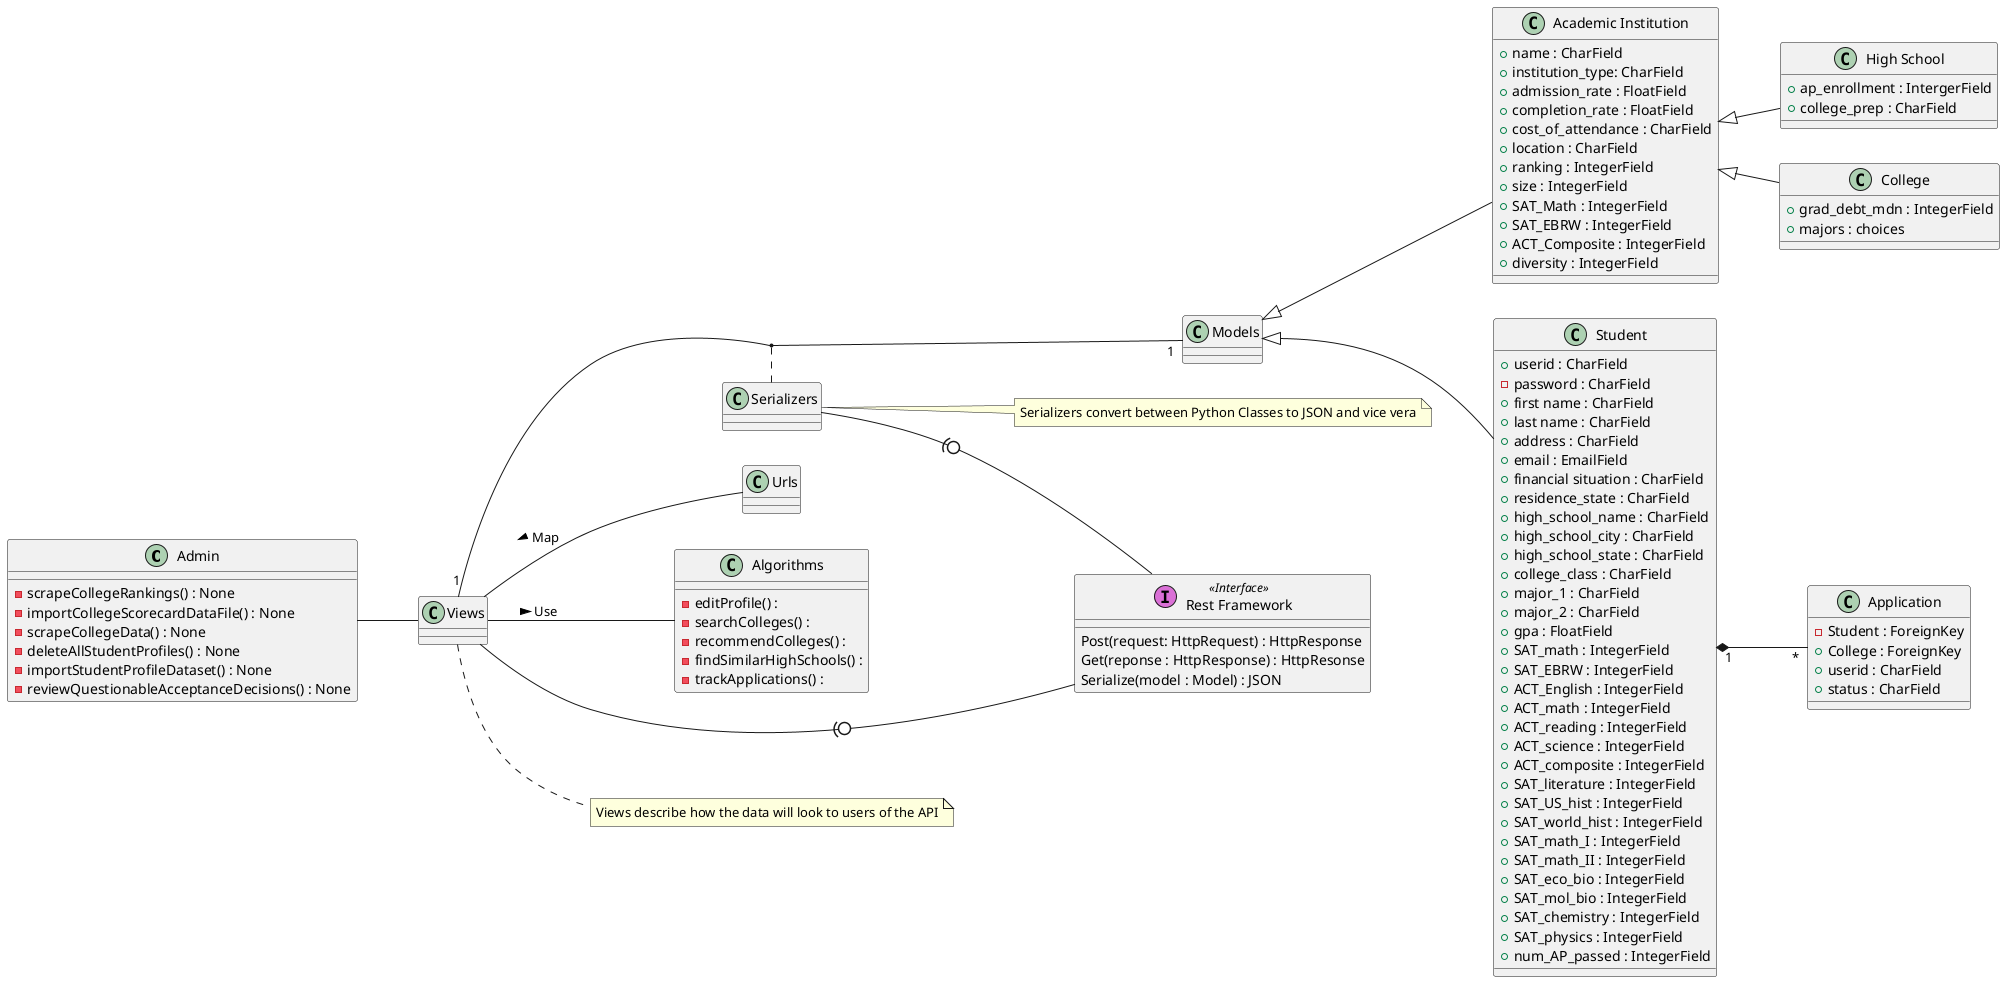 @startuml
' Use cases for Admin
left to right direction

class Admin {
    -scrapeCollegeRankings() : None
    -importCollegeScorecardDataFile() : None
    -scrapeCollegeData() : None
    -deleteAllStudentProfiles() : None
    -importStudentProfileDataset() : None
    -reviewQuestionableAcceptanceDecisions() : None
}

class Urls {

}

class Algorithms {
    -editProfile() :
    -searchColleges() :
    -recommendColleges() :
    -findSimilarHighSchools() :
    -trackApplications() :

}

class "Rest Framework" << (I,orchid) Interface>> {
    Post(request: HttpRequest) : HttpResponse
    Get(reponse : HttpResponse) : HttpResonse
    Serialize(model : Model) : JSON
}

Serializers -(0- "Rest Framework"
Views -(0- "Rest Framework"

class Serializers {

}
note "Serializers convert between Python Classes to JSON and vice vera" as N2
Serializers .. N2


class Views {

}

Views -- Urls : Map <
Views -- Algorithms : Use >
Admin -- Views 
Views "1" -- "1" Models 

note "Views describe how the data will look to users of the API" as N1
Views .. N1

'  Models
class Models {

}

Models <|-- "Academic Institution"
Models <|-- Student

(Models, Views) .. Serializers

class Student {
    +userid : CharField
    -password : CharField
    +first name : CharField
    +last name : CharField
    +address : CharField
    +email : EmailField
    +financial situation : CharField
    +residence_state : CharField
    +high_school_name : CharField
    +high_school_city : CharField
    +high_school_state : CharField
    +college_class : CharField
    +major_1 : CharField
    +major_2 : CharField
    +gpa : FloatField
    +SAT_math : IntegerField
    +SAT_EBRW : IntegerField
    +ACT_English : IntegerField
    +ACT_math : IntegerField
    +ACT_reading : IntegerField
    +ACT_science : IntegerField
    +ACT_composite : IntegerField
    +SAT_literature : IntegerField
    +SAT_US_hist : IntegerField
    +SAT_world_hist : IntegerField
    +SAT_math_I : IntegerField
    +SAT_math_II : IntegerField
    +SAT_eco_bio : IntegerField
    +SAT_mol_bio : IntegerField
    +SAT_chemistry : IntegerField
    +SAT_physics : IntegerField
    +num_AP_passed : IntegerField
}
Student "1" *-- "*" Application


class Application {
    -Student : ForeignKey
    +College : ForeignKey
    +userid : CharField
    +status : CharField
}



class "Academic Institution" {
    +name : CharField
    +institution_type: CharField
    +admission_rate : FloatField
    +completion_rate : FloatField
    +cost_of_attendance : CharField
    +location : CharField
    +ranking : IntegerField
    +size : IntegerField
    +SAT_Math : IntegerField
    +SAT_EBRW : IntegerField
    +ACT_Composite : IntegerField
    +diversity : IntegerField
}

"Academic Institution" <|-- College
"Academic Institution" <|-- "High School"

class College {
    +grad_debt_mdn : IntegerField
    +majors : choices   
    
}

class "High School" {
    +ap_enrollment : IntergerField
    +college_prep : CharField
}

@enduml

